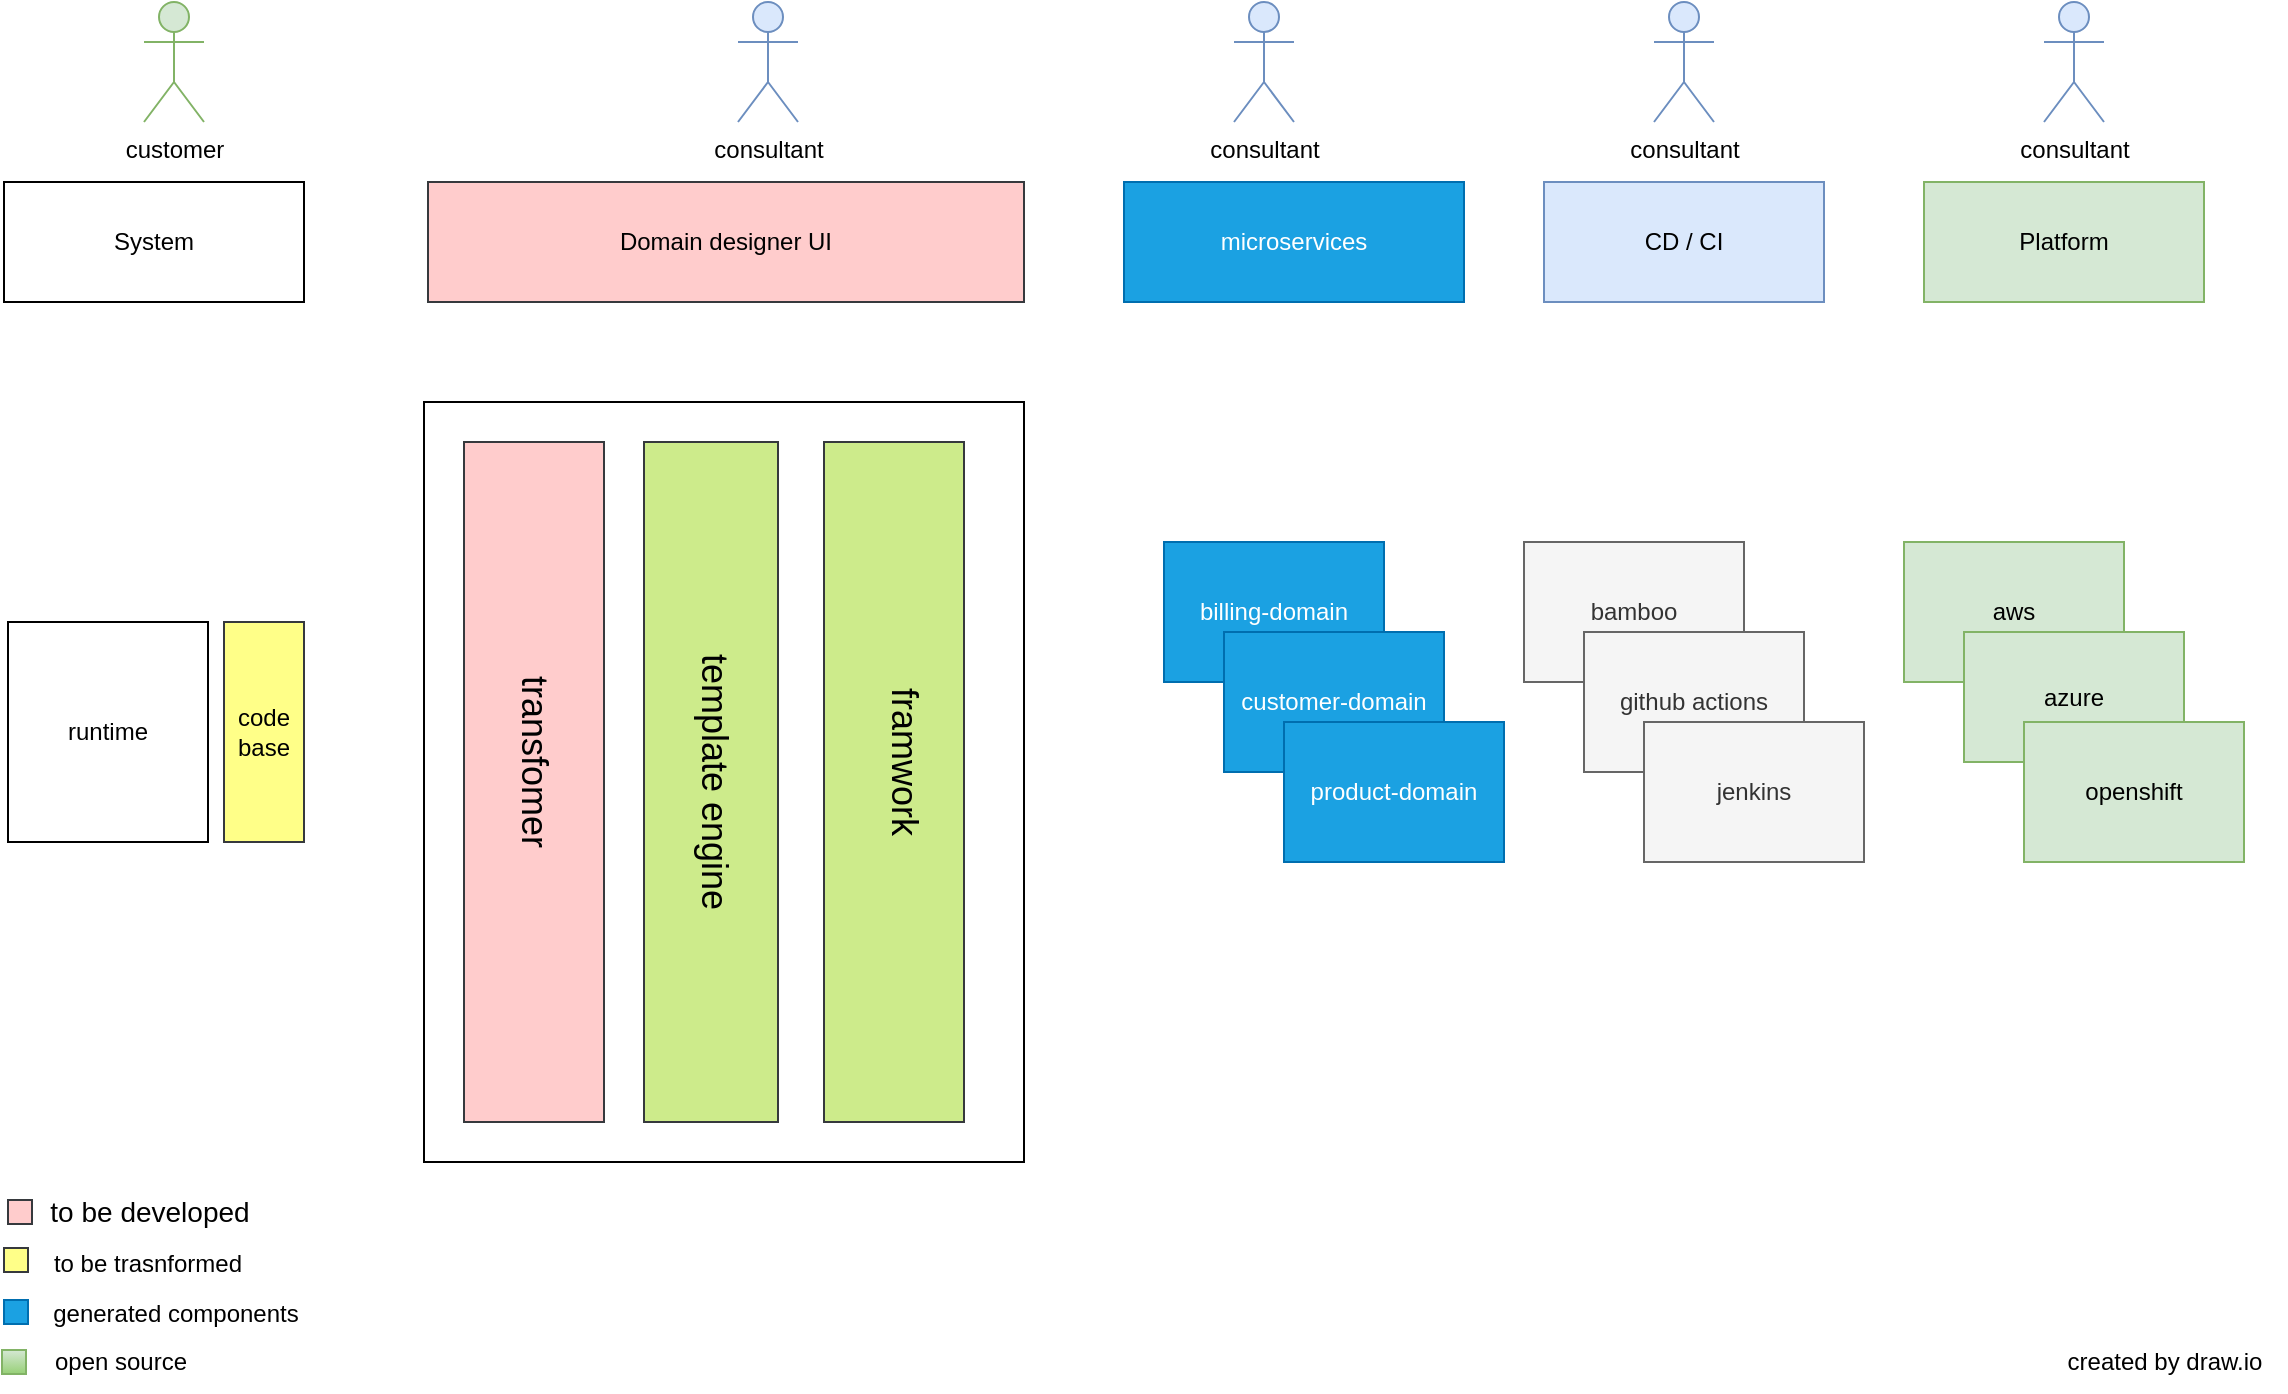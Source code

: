 <mxfile version="16.5.3" type="github">
  <diagram id="kgpKYQtTHZ0yAKxKKP6v" name="Page-1">
    <mxGraphModel dx="1350" dy="764" grid="1" gridSize="10" guides="1" tooltips="1" connect="1" arrows="1" fold="1" page="1" pageScale="1" pageWidth="850" pageHeight="1100" math="0" shadow="0">
      <root>
        <mxCell id="0" />
        <mxCell id="1" parent="0" />
        <mxCell id="hcatnPtSDpoXQjTFb7_o-3" value="" style="rounded=0;whiteSpace=wrap;html=1;" parent="1" vertex="1">
          <mxGeometry x="240" y="210" width="300" height="380" as="geometry" />
        </mxCell>
        <mxCell id="hcatnPtSDpoXQjTFb7_o-4" value="runtime" style="rounded=0;whiteSpace=wrap;html=1;" parent="1" vertex="1">
          <mxGeometry x="32" y="320" width="100" height="110" as="geometry" />
        </mxCell>
        <mxCell id="hcatnPtSDpoXQjTFb7_o-7" value="" style="rounded=0;whiteSpace=wrap;html=1;fillColor=#ffcccc;strokeColor=#36393d;" parent="1" vertex="1">
          <mxGeometry x="260" y="230" width="70" height="340" as="geometry" />
        </mxCell>
        <mxCell id="hcatnPtSDpoXQjTFb7_o-13" value="billing-domain" style="rounded=0;whiteSpace=wrap;html=1;fillColor=#1ba1e2;strokeColor=#006EAF;fontColor=#ffffff;" parent="1" vertex="1">
          <mxGeometry x="610" y="280" width="110" height="70" as="geometry" />
        </mxCell>
        <mxCell id="hcatnPtSDpoXQjTFb7_o-14" value="Domain designer UI" style="rounded=0;whiteSpace=wrap;html=1;fillColor=#ffcccc;strokeColor=#36393d;" parent="1" vertex="1">
          <mxGeometry x="242" y="100" width="298" height="60" as="geometry" />
        </mxCell>
        <mxCell id="hcatnPtSDpoXQjTFb7_o-15" value="code base" style="rounded=0;whiteSpace=wrap;html=1;fillColor=#ffff88;strokeColor=#36393d;" parent="1" vertex="1">
          <mxGeometry x="140" y="320" width="40" height="110" as="geometry" />
        </mxCell>
        <mxCell id="hcatnPtSDpoXQjTFb7_o-17" value="microservices" style="rounded=0;whiteSpace=wrap;html=1;fillColor=#1ba1e2;strokeColor=#006EAF;fontColor=#ffffff;" parent="1" vertex="1">
          <mxGeometry x="590" y="100" width="170" height="60" as="geometry" />
        </mxCell>
        <object label="consultant" id="hcatnPtSDpoXQjTFb7_o-18">
          <mxCell style="shape=umlActor;verticalLabelPosition=bottom;verticalAlign=top;html=1;outlineConnect=0;fillColor=#dae8fc;strokeColor=#6c8ebf;" parent="1" vertex="1">
            <mxGeometry x="397" y="10" width="30" height="60" as="geometry" />
          </mxCell>
        </object>
        <mxCell id="hcatnPtSDpoXQjTFb7_o-20" value="customer" style="shape=umlActor;verticalLabelPosition=bottom;verticalAlign=top;html=1;outlineConnect=0;fillColor=#d5e8d4;strokeColor=#82b366;" parent="1" vertex="1">
          <mxGeometry x="100" y="10" width="30" height="60" as="geometry" />
        </mxCell>
        <mxCell id="hcatnPtSDpoXQjTFb7_o-23" value="System" style="rounded=0;whiteSpace=wrap;html=1;" parent="1" vertex="1">
          <mxGeometry x="30" y="100" width="150" height="60" as="geometry" />
        </mxCell>
        <mxCell id="hcatnPtSDpoXQjTFb7_o-24" value="customer-domain" style="rounded=0;whiteSpace=wrap;html=1;fillColor=#1ba1e2;strokeColor=#006EAF;fontColor=#ffffff;" parent="1" vertex="1">
          <mxGeometry x="640" y="325" width="110" height="70" as="geometry" />
        </mxCell>
        <mxCell id="hcatnPtSDpoXQjTFb7_o-25" value="product-domain" style="rounded=0;whiteSpace=wrap;html=1;fillColor=#1ba1e2;strokeColor=#006EAF;fontColor=#ffffff;" parent="1" vertex="1">
          <mxGeometry x="670" y="370" width="110" height="70" as="geometry" />
        </mxCell>
        <object label="consultant" id="hcatnPtSDpoXQjTFb7_o-37">
          <mxCell style="shape=umlActor;verticalLabelPosition=bottom;verticalAlign=top;html=1;outlineConnect=0;fillColor=#dae8fc;strokeColor=#6c8ebf;" parent="1" vertex="1">
            <mxGeometry x="645" y="10" width="30" height="60" as="geometry" />
          </mxCell>
        </object>
        <mxCell id="hcatnPtSDpoXQjTFb7_o-39" value="" style="rounded=0;whiteSpace=wrap;html=1;fillColor=#cdeb8b;strokeColor=#36393d;" parent="1" vertex="1">
          <mxGeometry x="350" y="230" width="67" height="340" as="geometry" />
        </mxCell>
        <mxCell id="hcatnPtSDpoXQjTFb7_o-40" value="" style="rounded=0;whiteSpace=wrap;html=1;fillColor=#cdeb8b;strokeColor=#36393d;" parent="1" vertex="1">
          <mxGeometry x="440" y="230" width="70" height="340" as="geometry" />
        </mxCell>
        <mxCell id="hcatnPtSDpoXQjTFb7_o-41" value="transfomer" style="text;html=1;strokeColor=none;fillColor=none;align=center;verticalAlign=middle;whiteSpace=wrap;rounded=0;rotation=90;fontSize=18;" parent="1" vertex="1">
          <mxGeometry x="245" y="365" width="100" height="50" as="geometry" />
        </mxCell>
        <mxCell id="hcatnPtSDpoXQjTFb7_o-45" value="template engine" style="text;html=1;strokeColor=none;fillColor=none;align=center;verticalAlign=middle;whiteSpace=wrap;rounded=0;fontSize=18;rotation=90;" parent="1" vertex="1">
          <mxGeometry x="260" y="385" width="250" height="30" as="geometry" />
        </mxCell>
        <mxCell id="hcatnPtSDpoXQjTFb7_o-46" value="CD / CI" style="rounded=0;whiteSpace=wrap;html=1;fillColor=#dae8fc;strokeColor=#6c8ebf;" parent="1" vertex="1">
          <mxGeometry x="800" y="100" width="140" height="60" as="geometry" />
        </mxCell>
        <mxCell id="hcatnPtSDpoXQjTFb7_o-47" value="Platform" style="rounded=0;whiteSpace=wrap;html=1;fillColor=#d5e8d4;strokeColor=#82b366;" parent="1" vertex="1">
          <mxGeometry x="990" y="100" width="140" height="60" as="geometry" />
        </mxCell>
        <object label="consultant" id="hcatnPtSDpoXQjTFb7_o-48">
          <mxCell style="shape=umlActor;verticalLabelPosition=bottom;verticalAlign=top;html=1;outlineConnect=0;fillColor=#dae8fc;strokeColor=#6c8ebf;" parent="1" vertex="1">
            <mxGeometry x="855" y="10" width="30" height="60" as="geometry" />
          </mxCell>
        </object>
        <object label="consultant" id="hcatnPtSDpoXQjTFb7_o-49">
          <mxCell style="shape=umlActor;verticalLabelPosition=bottom;verticalAlign=top;html=1;outlineConnect=0;fillColor=#dae8fc;strokeColor=#6c8ebf;" parent="1" vertex="1">
            <mxGeometry x="1050" y="10" width="30" height="60" as="geometry" />
          </mxCell>
        </object>
        <mxCell id="hcatnPtSDpoXQjTFb7_o-55" value="aws" style="rounded=0;whiteSpace=wrap;html=1;fillColor=#d5e8d4;strokeColor=#82b366;" parent="1" vertex="1">
          <mxGeometry x="980" y="280" width="110" height="70" as="geometry" />
        </mxCell>
        <mxCell id="hcatnPtSDpoXQjTFb7_o-56" value="azure" style="rounded=0;whiteSpace=wrap;html=1;fillColor=#d5e8d4;strokeColor=#82b366;" parent="1" vertex="1">
          <mxGeometry x="1010" y="325" width="110" height="65" as="geometry" />
        </mxCell>
        <mxCell id="hcatnPtSDpoXQjTFb7_o-57" value="openshift" style="rounded=0;whiteSpace=wrap;html=1;fillColor=#d5e8d4;strokeColor=#82b366;" parent="1" vertex="1">
          <mxGeometry x="1040" y="370" width="110" height="70" as="geometry" />
        </mxCell>
        <mxCell id="hcatnPtSDpoXQjTFb7_o-58" value="framwork" style="text;html=1;strokeColor=none;fillColor=none;align=center;verticalAlign=middle;whiteSpace=wrap;rounded=0;fontSize=18;rotation=90;" parent="1" vertex="1">
          <mxGeometry x="450" y="375" width="60" height="30" as="geometry" />
        </mxCell>
        <mxCell id="hcatnPtSDpoXQjTFb7_o-60" value="bamboo" style="rounded=0;whiteSpace=wrap;html=1;fillColor=#f5f5f5;strokeColor=#666666;fontColor=#333333;" parent="1" vertex="1">
          <mxGeometry x="790" y="280" width="110" height="70" as="geometry" />
        </mxCell>
        <mxCell id="hcatnPtSDpoXQjTFb7_o-61" value="github actions" style="rounded=0;whiteSpace=wrap;html=1;fillColor=#f5f5f5;strokeColor=#666666;fontColor=#333333;" parent="1" vertex="1">
          <mxGeometry x="820" y="325" width="110" height="70" as="geometry" />
        </mxCell>
        <mxCell id="hcatnPtSDpoXQjTFb7_o-62" value="jenkins" style="rounded=0;whiteSpace=wrap;html=1;fillColor=#f5f5f5;strokeColor=#666666;fontColor=#333333;" parent="1" vertex="1">
          <mxGeometry x="850" y="370" width="110" height="70" as="geometry" />
        </mxCell>
        <mxCell id="hcatnPtSDpoXQjTFb7_o-63" value="" style="whiteSpace=wrap;html=1;aspect=fixed;fontSize=18;fillColor=#ffcccc;strokeColor=#36393d;" parent="1" vertex="1">
          <mxGeometry x="32" y="609" width="12" height="12" as="geometry" />
        </mxCell>
        <mxCell id="hcatnPtSDpoXQjTFb7_o-67" value="to be developed" style="text;html=1;strokeColor=none;fillColor=none;align=center;verticalAlign=middle;whiteSpace=wrap;rounded=0;fontSize=14;" parent="1" vertex="1">
          <mxGeometry x="43" y="600" width="120" height="30" as="geometry" />
        </mxCell>
        <mxCell id="QsMihCUoFKsMMB4uLkRb-1" value="" style="whiteSpace=wrap;html=1;aspect=fixed;fillColor=#ffff88;strokeColor=#36393d;" parent="1" vertex="1">
          <mxGeometry x="30" y="633" width="12" height="12" as="geometry" />
        </mxCell>
        <mxCell id="QsMihCUoFKsMMB4uLkRb-3" value="to be trasnformed" style="text;html=1;strokeColor=none;fillColor=none;align=center;verticalAlign=middle;whiteSpace=wrap;rounded=0;" parent="1" vertex="1">
          <mxGeometry x="47" y="626" width="110" height="30" as="geometry" />
        </mxCell>
        <mxCell id="QsMihCUoFKsMMB4uLkRb-4" value="" style="whiteSpace=wrap;html=1;aspect=fixed;fillColor=#1ba1e2;fontColor=#ffffff;strokeColor=#006EAF;" parent="1" vertex="1">
          <mxGeometry x="30" y="659" width="12" height="12" as="geometry" />
        </mxCell>
        <mxCell id="QsMihCUoFKsMMB4uLkRb-6" value="generated components" style="text;html=1;strokeColor=none;fillColor=none;align=center;verticalAlign=middle;whiteSpace=wrap;rounded=0;" parent="1" vertex="1">
          <mxGeometry x="51" y="651" width="130" height="30" as="geometry" />
        </mxCell>
        <mxCell id="QsMihCUoFKsMMB4uLkRb-8" value="" style="whiteSpace=wrap;html=1;aspect=fixed;fillColor=#d5e8d4;gradientColor=#97d077;strokeColor=#82b366;" parent="1" vertex="1">
          <mxGeometry x="29" y="684" width="12" height="12" as="geometry" />
        </mxCell>
        <mxCell id="QsMihCUoFKsMMB4uLkRb-12" value="open source" style="text;html=1;strokeColor=none;fillColor=none;align=center;verticalAlign=middle;whiteSpace=wrap;rounded=0;" parent="1" vertex="1">
          <mxGeometry x="41" y="675" width="95" height="30" as="geometry" />
        </mxCell>
        <mxCell id="QsMihCUoFKsMMB4uLkRb-13" value="created by draw.io" style="text;html=1;strokeColor=none;fillColor=none;align=center;verticalAlign=middle;whiteSpace=wrap;rounded=0;" parent="1" vertex="1">
          <mxGeometry x="1050" y="675" width="121" height="30" as="geometry" />
        </mxCell>
      </root>
    </mxGraphModel>
  </diagram>
</mxfile>
